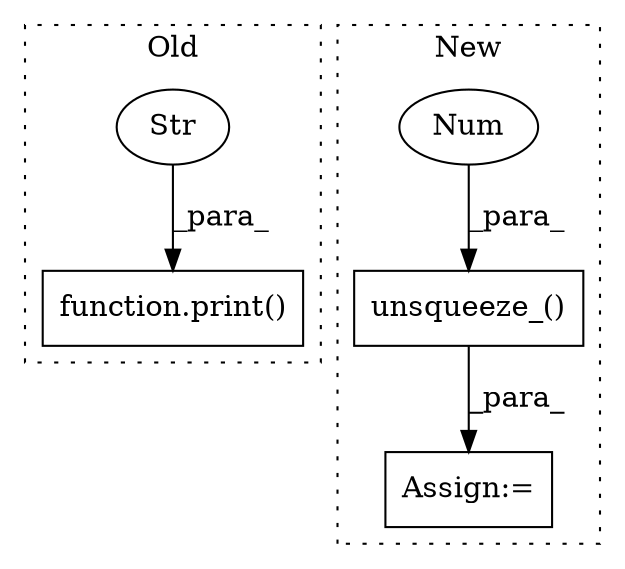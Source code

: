 digraph G {
subgraph cluster0 {
1 [label="function.print()" a="75" s="1772,1800" l="6,1" shape="box"];
4 [label="Str" a="66" s="1778" l="22" shape="ellipse"];
label = "Old";
style="dotted";
}
subgraph cluster1 {
2 [label="unsqueeze_()" a="75" s="329,364" l="34,1" shape="box"];
3 [label="Num" a="76" s="363" l="1" shape="ellipse"];
5 [label="Assign:=" a="68" s="304" l="3" shape="box"];
label = "New";
style="dotted";
}
2 -> 5 [label="_para_"];
3 -> 2 [label="_para_"];
4 -> 1 [label="_para_"];
}